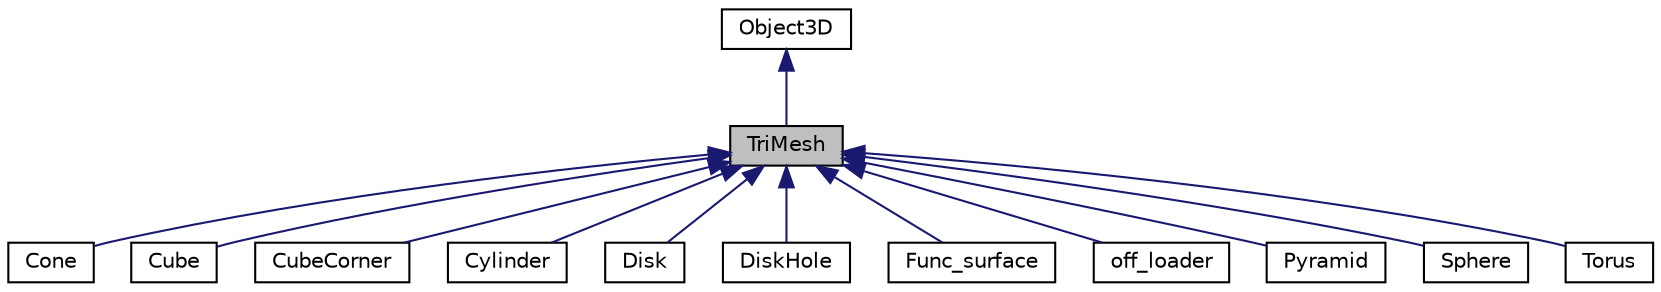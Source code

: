 digraph "TriMesh"
{
  edge [fontname="Helvetica",fontsize="10",labelfontname="Helvetica",labelfontsize="10"];
  node [fontname="Helvetica",fontsize="10",shape=record];
  Node1 [label="TriMesh",height=0.2,width=0.4,color="black", fillcolor="grey75", style="filled", fontcolor="black"];
  Node2 -> Node1 [dir="back",color="midnightblue",fontsize="10",style="solid",fontname="Helvetica"];
  Node2 [label="Object3D",height=0.2,width=0.4,color="black", fillcolor="white", style="filled",URL="$classObject3D.html"];
  Node1 -> Node3 [dir="back",color="midnightblue",fontsize="10",style="solid",fontname="Helvetica"];
  Node3 [label="Cone",height=0.2,width=0.4,color="black", fillcolor="white", style="filled",URL="$classCone.html"];
  Node1 -> Node4 [dir="back",color="midnightblue",fontsize="10",style="solid",fontname="Helvetica"];
  Node4 [label="Cube",height=0.2,width=0.4,color="black", fillcolor="white", style="filled",URL="$classCube.html"];
  Node1 -> Node5 [dir="back",color="midnightblue",fontsize="10",style="solid",fontname="Helvetica"];
  Node5 [label="CubeCorner",height=0.2,width=0.4,color="black", fillcolor="white", style="filled",URL="$classCubeCorner.html"];
  Node1 -> Node6 [dir="back",color="midnightblue",fontsize="10",style="solid",fontname="Helvetica"];
  Node6 [label="Cylinder",height=0.2,width=0.4,color="black", fillcolor="white", style="filled",URL="$classCylinder.html"];
  Node1 -> Node7 [dir="back",color="midnightblue",fontsize="10",style="solid",fontname="Helvetica"];
  Node7 [label="Disk",height=0.2,width=0.4,color="black", fillcolor="white", style="filled",URL="$classDisk.html"];
  Node1 -> Node8 [dir="back",color="midnightblue",fontsize="10",style="solid",fontname="Helvetica"];
  Node8 [label="DiskHole",height=0.2,width=0.4,color="black", fillcolor="white", style="filled",URL="$classDiskHole.html"];
  Node1 -> Node9 [dir="back",color="midnightblue",fontsize="10",style="solid",fontname="Helvetica"];
  Node9 [label="Func_surface",height=0.2,width=0.4,color="black", fillcolor="white", style="filled",URL="$classFunc__surface.html"];
  Node1 -> Node10 [dir="back",color="midnightblue",fontsize="10",style="solid",fontname="Helvetica"];
  Node10 [label="off_loader",height=0.2,width=0.4,color="black", fillcolor="white", style="filled",URL="$classoff__loader.html"];
  Node1 -> Node11 [dir="back",color="midnightblue",fontsize="10",style="solid",fontname="Helvetica"];
  Node11 [label="Pyramid",height=0.2,width=0.4,color="black", fillcolor="white", style="filled",URL="$classPyramid.html"];
  Node1 -> Node12 [dir="back",color="midnightblue",fontsize="10",style="solid",fontname="Helvetica"];
  Node12 [label="Sphere",height=0.2,width=0.4,color="black", fillcolor="white", style="filled",URL="$classSphere.html"];
  Node1 -> Node13 [dir="back",color="midnightblue",fontsize="10",style="solid",fontname="Helvetica"];
  Node13 [label="Torus",height=0.2,width=0.4,color="black", fillcolor="white", style="filled",URL="$classTorus.html"];
}

